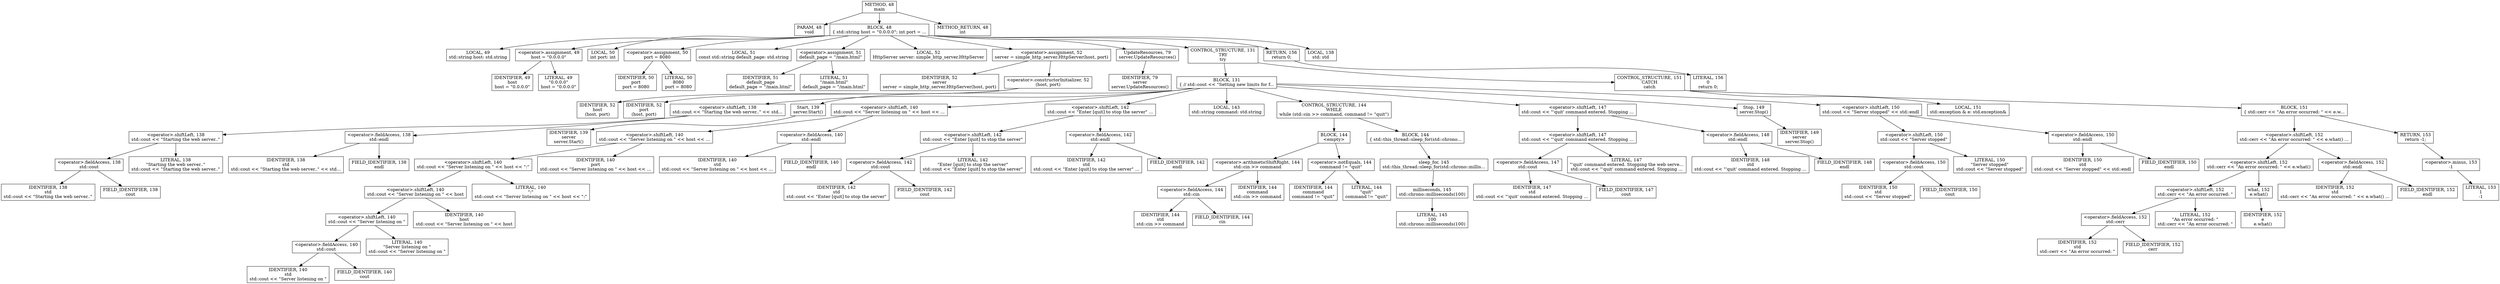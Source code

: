 digraph "main" {  
node [shape="rect"];  
"111669149724" [label = <METHOD, 48<BR/>main> ]
"115964117034" [label = <PARAM, 48<BR/>void> ]
"25769803891" [label = <BLOCK, 48<BR/>{ std::string host = &quot;0.0.0.0&quot;; int port = ...> ]
"94489280620" [label = <LOCAL, 49<BR/>std::string host: std.string> ]
"30064771603" [label = <&lt;operator&gt;.assignment, 49<BR/>host = &quot;0.0.0.0&quot;> ]
"68719477219" [label = <IDENTIFIER, 49<BR/>host<BR/>host = &quot;0.0.0.0&quot;> ]
"90194313333" [label = <LITERAL, 49<BR/>&quot;0.0.0.0&quot;<BR/>host = &quot;0.0.0.0&quot;> ]
"94489280621" [label = <LOCAL, 50<BR/>int port: int> ]
"30064771604" [label = <&lt;operator&gt;.assignment, 50<BR/>port = 8080> ]
"68719477220" [label = <IDENTIFIER, 50<BR/>port<BR/>port = 8080> ]
"90194313334" [label = <LITERAL, 50<BR/>8080<BR/>port = 8080> ]
"94489280622" [label = <LOCAL, 51<BR/>const std::string default_page: std.string> ]
"30064771605" [label = <&lt;operator&gt;.assignment, 51<BR/>default_page = &quot;/main.html&quot;> ]
"68719477221" [label = <IDENTIFIER, 51<BR/>default_page<BR/>default_page = &quot;/main.html&quot;> ]
"90194313335" [label = <LITERAL, 51<BR/>&quot;/main.html&quot;<BR/>default_page = &quot;/main.html&quot;> ]
"94489280623" [label = <LOCAL, 52<BR/>HttpServer server: simple_http_server.HttpServer> ]
"30064771606" [label = <&lt;operator&gt;.assignment, 52<BR/>server = simple_http_server.HttpServer(host, port)> ]
"68719477222" [label = <IDENTIFIER, 52<BR/>server<BR/>server = simple_http_server.HttpServer(host, port)> ]
"30064771607" [label = <&lt;operator&gt;.constructorInitializer, 52<BR/>(host, port)> ]
"68719477223" [label = <IDENTIFIER, 52<BR/>host<BR/>(host, port)> ]
"68719477224" [label = <IDENTIFIER, 52<BR/>port<BR/>(host, port)> ]
"30064771608" [label = <UpdateResources, 79<BR/>server.UpdateResources()> ]
"68719477225" [label = <IDENTIFIER, 79<BR/>server<BR/>server.UpdateResources()> ]
"47244640355" [label = <CONTROL_STRUCTURE, 131<BR/>TRY<BR/>try> ]
"25769803892" [label = <BLOCK, 131<BR/>{ // std::cout &lt;&lt; &quot;Setting new limits for f...> ]
"30064771609" [label = <&lt;operator&gt;.shiftLeft, 138<BR/>std::cout &lt;&lt; &quot;Starting the web server..&quot; &lt;&lt; std...> ]
"30064771610" [label = <&lt;operator&gt;.shiftLeft, 138<BR/>std::cout &lt;&lt; &quot;Starting the web server..&quot;> ]
"30064771611" [label = <&lt;operator&gt;.fieldAccess, 138<BR/>std::cout> ]
"68719477226" [label = <IDENTIFIER, 138<BR/>std<BR/>std::cout &lt;&lt; &quot;Starting the web server..&quot;> ]
"55834574981" [label = <FIELD_IDENTIFIER, 138<BR/>cout> ]
"90194313336" [label = <LITERAL, 138<BR/>&quot;Starting the web server..&quot;<BR/>std::cout &lt;&lt; &quot;Starting the web server..&quot;> ]
"30064771612" [label = <&lt;operator&gt;.fieldAccess, 138<BR/>std::endl> ]
"68719477227" [label = <IDENTIFIER, 138<BR/>std<BR/>std::cout &lt;&lt; &quot;Starting the web server..&quot; &lt;&lt; std...> ]
"55834574982" [label = <FIELD_IDENTIFIER, 138<BR/>endl> ]
"30064771613" [label = <Start, 139<BR/>server.Start()> ]
"68719477228" [label = <IDENTIFIER, 139<BR/>server<BR/>server.Start()> ]
"30064771614" [label = <&lt;operator&gt;.shiftLeft, 140<BR/>std::cout &lt;&lt; &quot;Server listening on &quot; &lt;&lt; host &lt;&lt; ...> ]
"30064771615" [label = <&lt;operator&gt;.shiftLeft, 140<BR/>std::cout &lt;&lt; &quot;Server listening on &quot; &lt;&lt; host &lt;&lt; ...> ]
"30064771616" [label = <&lt;operator&gt;.shiftLeft, 140<BR/>std::cout &lt;&lt; &quot;Server listening on &quot; &lt;&lt; host &lt;&lt; &quot;:&quot;> ]
"30064771617" [label = <&lt;operator&gt;.shiftLeft, 140<BR/>std::cout &lt;&lt; &quot;Server listening on &quot; &lt;&lt; host> ]
"30064771618" [label = <&lt;operator&gt;.shiftLeft, 140<BR/>std::cout &lt;&lt; &quot;Server listening on &quot;> ]
"30064771619" [label = <&lt;operator&gt;.fieldAccess, 140<BR/>std::cout> ]
"68719477229" [label = <IDENTIFIER, 140<BR/>std<BR/>std::cout &lt;&lt; &quot;Server listening on &quot;> ]
"55834574983" [label = <FIELD_IDENTIFIER, 140<BR/>cout> ]
"90194313337" [label = <LITERAL, 140<BR/>&quot;Server listening on &quot;<BR/>std::cout &lt;&lt; &quot;Server listening on &quot;> ]
"68719477230" [label = <IDENTIFIER, 140<BR/>host<BR/>std::cout &lt;&lt; &quot;Server listening on &quot; &lt;&lt; host> ]
"90194313338" [label = <LITERAL, 140<BR/>&quot;:&quot;<BR/>std::cout &lt;&lt; &quot;Server listening on &quot; &lt;&lt; host &lt;&lt; &quot;:&quot;> ]
"68719477231" [label = <IDENTIFIER, 140<BR/>port<BR/>std::cout &lt;&lt; &quot;Server listening on &quot; &lt;&lt; host &lt;&lt; ...> ]
"30064771620" [label = <&lt;operator&gt;.fieldAccess, 140<BR/>std::endl> ]
"68719477232" [label = <IDENTIFIER, 140<BR/>std<BR/>std::cout &lt;&lt; &quot;Server listening on &quot; &lt;&lt; host &lt;&lt; ...> ]
"55834574984" [label = <FIELD_IDENTIFIER, 140<BR/>endl> ]
"30064771621" [label = <&lt;operator&gt;.shiftLeft, 142<BR/>std::cout &lt;&lt; &quot;Enter [quit] to stop the server&quot; ...> ]
"30064771622" [label = <&lt;operator&gt;.shiftLeft, 142<BR/>std::cout &lt;&lt; &quot;Enter [quit] to stop the server&quot;> ]
"30064771623" [label = <&lt;operator&gt;.fieldAccess, 142<BR/>std::cout> ]
"68719477233" [label = <IDENTIFIER, 142<BR/>std<BR/>std::cout &lt;&lt; &quot;Enter [quit] to stop the server&quot;> ]
"55834574985" [label = <FIELD_IDENTIFIER, 142<BR/>cout> ]
"90194313339" [label = <LITERAL, 142<BR/>&quot;Enter [quit] to stop the server&quot;<BR/>std::cout &lt;&lt; &quot;Enter [quit] to stop the server&quot;> ]
"30064771624" [label = <&lt;operator&gt;.fieldAccess, 142<BR/>std::endl> ]
"68719477234" [label = <IDENTIFIER, 142<BR/>std<BR/>std::cout &lt;&lt; &quot;Enter [quit] to stop the server&quot; ...> ]
"55834574986" [label = <FIELD_IDENTIFIER, 142<BR/>endl> ]
"94489280624" [label = <LOCAL, 143<BR/>std::string command: std.string> ]
"47244640356" [label = <CONTROL_STRUCTURE, 144<BR/>WHILE<BR/>while (std::cin &gt;&gt; command, command != &quot;quit&quot;)> ]
"25769803893" [label = <BLOCK, 144<BR/>&lt;empty&gt;> ]
"30064771625" [label = <&lt;operator&gt;.arithmeticShiftRight, 144<BR/>std::cin &gt;&gt; command> ]
"30064771626" [label = <&lt;operator&gt;.fieldAccess, 144<BR/>std::cin> ]
"68719477235" [label = <IDENTIFIER, 144<BR/>std<BR/>std::cin &gt;&gt; command> ]
"55834574987" [label = <FIELD_IDENTIFIER, 144<BR/>cin> ]
"68719477236" [label = <IDENTIFIER, 144<BR/>command<BR/>std::cin &gt;&gt; command> ]
"30064771627" [label = <&lt;operator&gt;.notEquals, 144<BR/>command != &quot;quit&quot;> ]
"68719477237" [label = <IDENTIFIER, 144<BR/>command<BR/>command != &quot;quit&quot;> ]
"90194313340" [label = <LITERAL, 144<BR/>&quot;quit&quot;<BR/>command != &quot;quit&quot;> ]
"25769803894" [label = <BLOCK, 144<BR/>{ std::this_thread::sleep_for(std::chrono...> ]
"30064771628" [label = <sleep_for, 145<BR/>std::this_thread::sleep_for(std::chrono::millis...> ]
"30064771629" [label = <milliseconds, 145<BR/>std::chrono::milliseconds(100)> ]
"90194313341" [label = <LITERAL, 145<BR/>100<BR/>std::chrono::milliseconds(100)> ]
"30064771630" [label = <&lt;operator&gt;.shiftLeft, 147<BR/>std::cout &lt;&lt; &quot;'quit' command entered. Stopping ...> ]
"30064771631" [label = <&lt;operator&gt;.shiftLeft, 147<BR/>std::cout &lt;&lt; &quot;'quit' command entered. Stopping ...> ]
"30064771632" [label = <&lt;operator&gt;.fieldAccess, 147<BR/>std::cout> ]
"68719477238" [label = <IDENTIFIER, 147<BR/>std<BR/>std::cout &lt;&lt; &quot;'quit' command entered. Stopping ...> ]
"55834574988" [label = <FIELD_IDENTIFIER, 147<BR/>cout> ]
"90194313342" [label = <LITERAL, 147<BR/>&quot;'quit' command entered. Stopping the web serve...<BR/>std::cout &lt;&lt; &quot;'quit' command entered. Stopping ...> ]
"30064771633" [label = <&lt;operator&gt;.fieldAccess, 148<BR/>std::endl> ]
"68719477239" [label = <IDENTIFIER, 148<BR/>std<BR/>std::cout &lt;&lt; &quot;'quit' command entered. Stopping ...> ]
"55834574989" [label = <FIELD_IDENTIFIER, 148<BR/>endl> ]
"30064771634" [label = <Stop, 149<BR/>server.Stop()> ]
"68719477240" [label = <IDENTIFIER, 149<BR/>server<BR/>server.Stop()> ]
"30064771635" [label = <&lt;operator&gt;.shiftLeft, 150<BR/>std::cout &lt;&lt; &quot;Server stopped&quot; &lt;&lt; std::endl> ]
"30064771636" [label = <&lt;operator&gt;.shiftLeft, 150<BR/>std::cout &lt;&lt; &quot;Server stopped&quot;> ]
"30064771637" [label = <&lt;operator&gt;.fieldAccess, 150<BR/>std::cout> ]
"68719477241" [label = <IDENTIFIER, 150<BR/>std<BR/>std::cout &lt;&lt; &quot;Server stopped&quot;> ]
"55834574990" [label = <FIELD_IDENTIFIER, 150<BR/>cout> ]
"90194313343" [label = <LITERAL, 150<BR/>&quot;Server stopped&quot;<BR/>std::cout &lt;&lt; &quot;Server stopped&quot;> ]
"30064771638" [label = <&lt;operator&gt;.fieldAccess, 150<BR/>std::endl> ]
"68719477242" [label = <IDENTIFIER, 150<BR/>std<BR/>std::cout &lt;&lt; &quot;Server stopped&quot; &lt;&lt; std::endl> ]
"55834574991" [label = <FIELD_IDENTIFIER, 150<BR/>endl> ]
"47244640357" [label = <CONTROL_STRUCTURE, 151<BR/>CATCH<BR/>catch> ]
"94489280625" [label = <LOCAL, 151<BR/>std::exception &amp; e: std.exception&amp;> ]
"25769803895" [label = <BLOCK, 151<BR/>{ std::cerr &lt;&lt; &quot;An error occurred: &quot; &lt;&lt; e.w...> ]
"30064771639" [label = <&lt;operator&gt;.shiftLeft, 152<BR/>std::cerr &lt;&lt; &quot;An error occurred: &quot; &lt;&lt; e.what() ...> ]
"30064771640" [label = <&lt;operator&gt;.shiftLeft, 152<BR/>std::cerr &lt;&lt; &quot;An error occurred: &quot; &lt;&lt; e.what()> ]
"30064771641" [label = <&lt;operator&gt;.shiftLeft, 152<BR/>std::cerr &lt;&lt; &quot;An error occurred: &quot;> ]
"30064771642" [label = <&lt;operator&gt;.fieldAccess, 152<BR/>std::cerr> ]
"68719477243" [label = <IDENTIFIER, 152<BR/>std<BR/>std::cerr &lt;&lt; &quot;An error occurred: &quot;> ]
"55834574992" [label = <FIELD_IDENTIFIER, 152<BR/>cerr> ]
"90194313344" [label = <LITERAL, 152<BR/>&quot;An error occurred: &quot;<BR/>std::cerr &lt;&lt; &quot;An error occurred: &quot;> ]
"30064771643" [label = <what, 152<BR/>e.what()> ]
"68719477244" [label = <IDENTIFIER, 152<BR/>e<BR/>e.what()> ]
"30064771644" [label = <&lt;operator&gt;.fieldAccess, 152<BR/>std::endl> ]
"68719477245" [label = <IDENTIFIER, 152<BR/>std<BR/>std::cerr &lt;&lt; &quot;An error occurred: &quot; &lt;&lt; e.what() ...> ]
"55834574993" [label = <FIELD_IDENTIFIER, 152<BR/>endl> ]
"146028888116" [label = <RETURN, 153<BR/>return -1;> ]
"30064771645" [label = <&lt;operator&gt;.minus, 153<BR/>-1> ]
"90194313345" [label = <LITERAL, 153<BR/>1<BR/>-1> ]
"146028888117" [label = <RETURN, 156<BR/>return 0;> ]
"90194313346" [label = <LITERAL, 156<BR/>0<BR/>return 0;> ]
"94489280626" [label = <LOCAL, 138<BR/>std: std> ]
"128849018907" [label = <METHOD_RETURN, 48<BR/>int> ]
  "111669149724" -> "115964117034" 
  "111669149724" -> "25769803891" 
  "111669149724" -> "128849018907" 
  "25769803891" -> "94489280626" 
  "25769803891" -> "94489280620" 
  "25769803891" -> "30064771603" 
  "25769803891" -> "94489280621" 
  "25769803891" -> "30064771604" 
  "25769803891" -> "94489280622" 
  "25769803891" -> "30064771605" 
  "25769803891" -> "94489280623" 
  "25769803891" -> "30064771606" 
  "25769803891" -> "30064771608" 
  "25769803891" -> "47244640355" 
  "25769803891" -> "146028888117" 
  "30064771603" -> "68719477219" 
  "30064771603" -> "90194313333" 
  "30064771604" -> "68719477220" 
  "30064771604" -> "90194313334" 
  "30064771605" -> "68719477221" 
  "30064771605" -> "90194313335" 
  "30064771606" -> "68719477222" 
  "30064771606" -> "30064771607" 
  "30064771607" -> "68719477223" 
  "30064771607" -> "68719477224" 
  "30064771608" -> "68719477225" 
  "47244640355" -> "25769803892" 
  "47244640355" -> "47244640357" 
  "25769803892" -> "30064771609" 
  "25769803892" -> "30064771613" 
  "25769803892" -> "30064771614" 
  "25769803892" -> "30064771621" 
  "25769803892" -> "94489280624" 
  "25769803892" -> "47244640356" 
  "25769803892" -> "30064771630" 
  "25769803892" -> "30064771634" 
  "25769803892" -> "30064771635" 
  "30064771609" -> "30064771610" 
  "30064771609" -> "30064771612" 
  "30064771610" -> "30064771611" 
  "30064771610" -> "90194313336" 
  "30064771611" -> "68719477226" 
  "30064771611" -> "55834574981" 
  "30064771612" -> "68719477227" 
  "30064771612" -> "55834574982" 
  "30064771613" -> "68719477228" 
  "30064771614" -> "30064771615" 
  "30064771614" -> "30064771620" 
  "30064771615" -> "30064771616" 
  "30064771615" -> "68719477231" 
  "30064771616" -> "30064771617" 
  "30064771616" -> "90194313338" 
  "30064771617" -> "30064771618" 
  "30064771617" -> "68719477230" 
  "30064771618" -> "30064771619" 
  "30064771618" -> "90194313337" 
  "30064771619" -> "68719477229" 
  "30064771619" -> "55834574983" 
  "30064771620" -> "68719477232" 
  "30064771620" -> "55834574984" 
  "30064771621" -> "30064771622" 
  "30064771621" -> "30064771624" 
  "30064771622" -> "30064771623" 
  "30064771622" -> "90194313339" 
  "30064771623" -> "68719477233" 
  "30064771623" -> "55834574985" 
  "30064771624" -> "68719477234" 
  "30064771624" -> "55834574986" 
  "47244640356" -> "25769803893" 
  "47244640356" -> "25769803894" 
  "25769803893" -> "30064771625" 
  "25769803893" -> "30064771627" 
  "30064771625" -> "30064771626" 
  "30064771625" -> "68719477236" 
  "30064771626" -> "68719477235" 
  "30064771626" -> "55834574987" 
  "30064771627" -> "68719477237" 
  "30064771627" -> "90194313340" 
  "25769803894" -> "30064771628" 
  "30064771628" -> "30064771629" 
  "30064771629" -> "90194313341" 
  "30064771630" -> "30064771631" 
  "30064771630" -> "30064771633" 
  "30064771631" -> "30064771632" 
  "30064771631" -> "90194313342" 
  "30064771632" -> "68719477238" 
  "30064771632" -> "55834574988" 
  "30064771633" -> "68719477239" 
  "30064771633" -> "55834574989" 
  "30064771634" -> "68719477240" 
  "30064771635" -> "30064771636" 
  "30064771635" -> "30064771638" 
  "30064771636" -> "30064771637" 
  "30064771636" -> "90194313343" 
  "30064771637" -> "68719477241" 
  "30064771637" -> "55834574990" 
  "30064771638" -> "68719477242" 
  "30064771638" -> "55834574991" 
  "47244640357" -> "94489280625" 
  "47244640357" -> "25769803895" 
  "25769803895" -> "30064771639" 
  "25769803895" -> "146028888116" 
  "30064771639" -> "30064771640" 
  "30064771639" -> "30064771644" 
  "30064771640" -> "30064771641" 
  "30064771640" -> "30064771643" 
  "30064771641" -> "30064771642" 
  "30064771641" -> "90194313344" 
  "30064771642" -> "68719477243" 
  "30064771642" -> "55834574992" 
  "30064771643" -> "68719477244" 
  "30064771644" -> "68719477245" 
  "30064771644" -> "55834574993" 
  "146028888116" -> "30064771645" 
  "30064771645" -> "90194313345" 
  "146028888117" -> "90194313346" 
}

